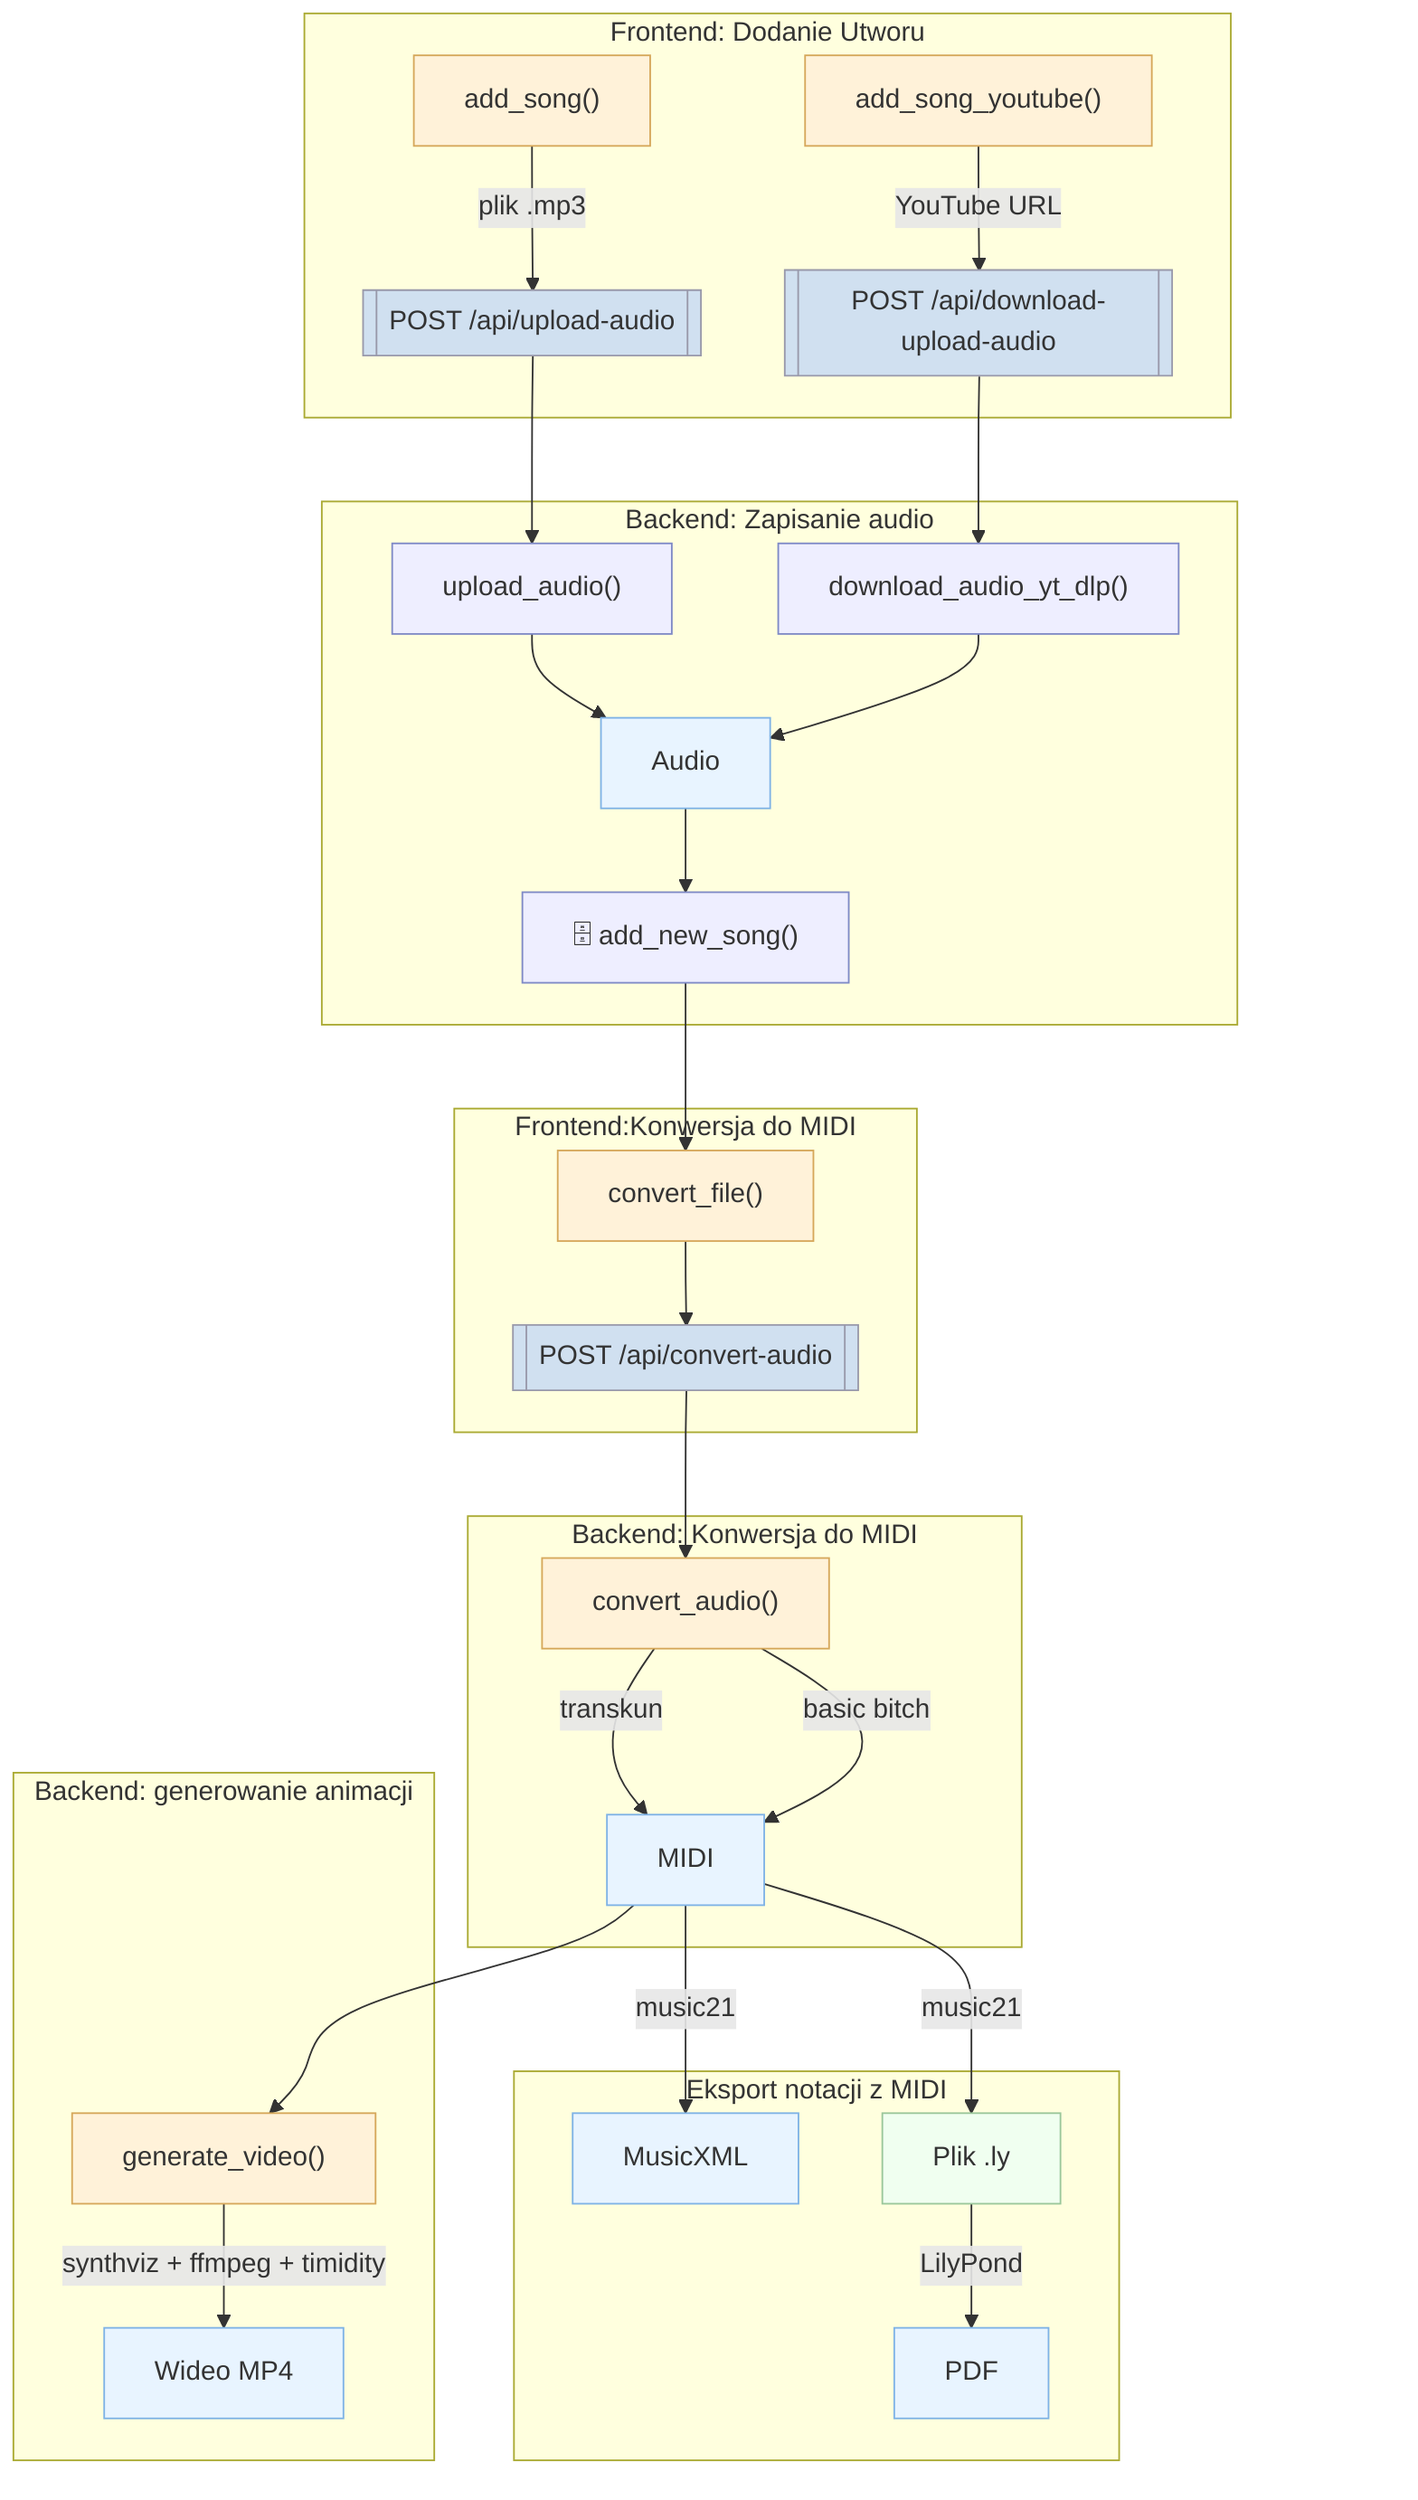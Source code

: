 flowchart TD
 subgraph FE["Frontend: Dodanie Utworu"]
        A["add_song()"]
        B[["POST /api/upload-audio"]]
        A2["add_song_youtube()"]
        B2[["POST /api/download-upload-audio"]]
  end
 subgraph BE["Backend: Zapisanie audio"]
        L2A["upload_audio()"]
        AUDIO["Audio"]
        ADDA["🗄 add_new_song()"]
        L2B["download_audio_yt_dlp()"]
  end
 subgraph CONV["Frontend:Konwersja do MIDI"]
        CONT["convert_file()"]
        F[["POST /api/convert-audio"]]
  end
 subgraph BE2["Backend: Konwersja do MIDI"]
        G1["convert_audio()"]
        MIDI["MIDI"]
  end
 subgraph EXP["Eksport notacji z MIDI"]
        MXML["MusicXML"]
        LILY["Plik .ly"]
        PDF["PDF"]
  end
 subgraph VID["Backend: generowanie animacji"]
        SPACE[" "]
        VID1["generate_video()"]
        VIDEO["Wideo MP4"]
  end
    AUDIO --> ADDA
    A -- "plik .mp3" --> B
    A2 -- YouTube URL --> B2
    B --> L2A
    L2A --> AUDIO
    B2 --> L2B
    L2B --> AUDIO
    ADDA --> CONT
    CONT --> F
    F --> G1
    G1 -- transkun --> MIDI
    G1 -- basic bitch --> MIDI
    SPACE --> VID1
    MIDI --> VID1
    VID1 -- synthviz + ffmpeg + timidity --> VIDEO
    MIDI -- music21 --> MXML & LILY
    LILY -- LilyPond --> PDF
    STEP["             "]

     A:::fe
     B:::api
     A2:::fe
     B2:::api
     L2A:::db
     AUDIO:::out
     ADDA:::db
     L2B:::db
     CONT:::fe
     F:::api
     G1:::fe
     MIDI:::out
     MXML:::out
     LILY:::tmp
     PDF:::out
     SPACE:::empty
      VID1:::fe
      VIDEO:::out
      STEP:::empty

    classDef fe fill:#fff2d9,stroke:#d6a85b,stroke-width:1px
    classDef api fill:#d0e0f0,stroke:#99a,stroke-width:1px
    classDef db fill:#eeeeff,stroke:#7f8ac6,stroke-width:1px
    classDef be fill:#f6f6f6,stroke:#bbb,stroke-width:1px
    classDef core fill:#ffeccc,stroke:#d6a85b,stroke-width:1px
    classDef tmp fill:#f0fff0,stroke:#9bc79b,stroke-width:1px
    classDef out fill:#e8f4ff,stroke:#7fb3e6,stroke-width:1px
    classDef empty fill:none,stroke:none
    linkStyle 12 stroke:none